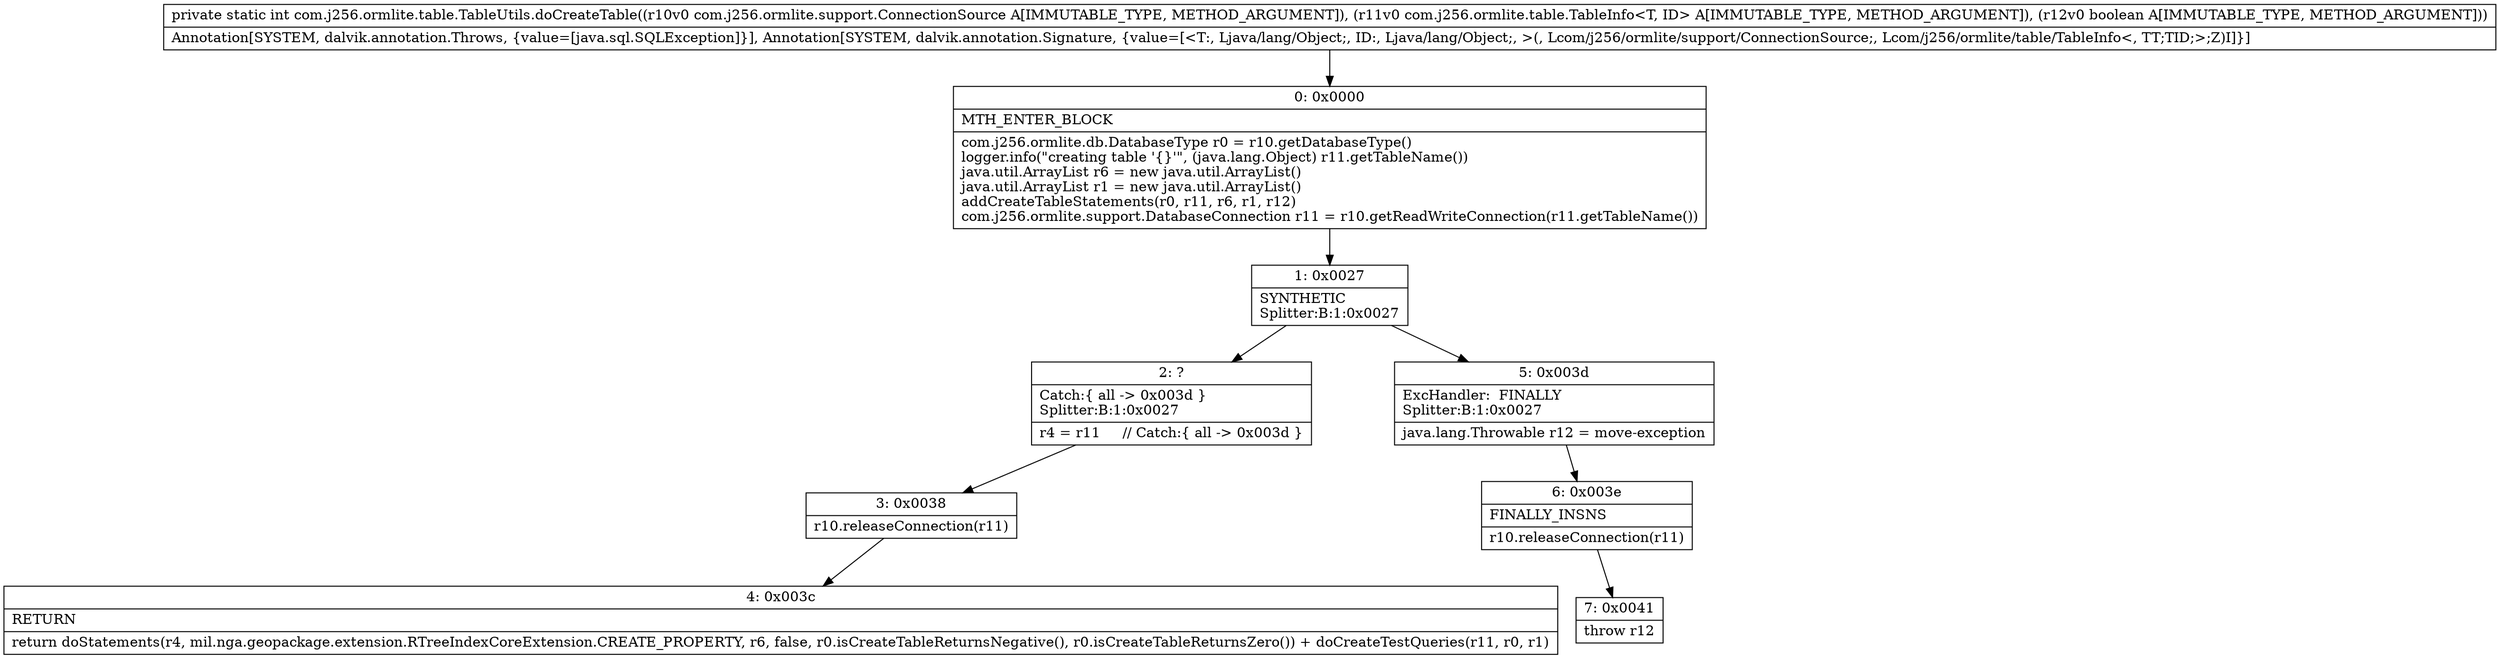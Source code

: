 digraph "CFG forcom.j256.ormlite.table.TableUtils.doCreateTable(Lcom\/j256\/ormlite\/support\/ConnectionSource;Lcom\/j256\/ormlite\/table\/TableInfo;Z)I" {
Node_0 [shape=record,label="{0\:\ 0x0000|MTH_ENTER_BLOCK\l|com.j256.ormlite.db.DatabaseType r0 = r10.getDatabaseType()\llogger.info(\"creating table '\{\}'\", (java.lang.Object) r11.getTableName())\ljava.util.ArrayList r6 = new java.util.ArrayList()\ljava.util.ArrayList r1 = new java.util.ArrayList()\laddCreateTableStatements(r0, r11, r6, r1, r12)\lcom.j256.ormlite.support.DatabaseConnection r11 = r10.getReadWriteConnection(r11.getTableName())\l}"];
Node_1 [shape=record,label="{1\:\ 0x0027|SYNTHETIC\lSplitter:B:1:0x0027\l}"];
Node_2 [shape=record,label="{2\:\ ?|Catch:\{ all \-\> 0x003d \}\lSplitter:B:1:0x0027\l|r4 = r11     \/\/ Catch:\{ all \-\> 0x003d \}\l}"];
Node_3 [shape=record,label="{3\:\ 0x0038|r10.releaseConnection(r11)\l}"];
Node_4 [shape=record,label="{4\:\ 0x003c|RETURN\l|return doStatements(r4, mil.nga.geopackage.extension.RTreeIndexCoreExtension.CREATE_PROPERTY, r6, false, r0.isCreateTableReturnsNegative(), r0.isCreateTableReturnsZero()) + doCreateTestQueries(r11, r0, r1)\l}"];
Node_5 [shape=record,label="{5\:\ 0x003d|ExcHandler:  FINALLY\lSplitter:B:1:0x0027\l|java.lang.Throwable r12 = move\-exception\l}"];
Node_6 [shape=record,label="{6\:\ 0x003e|FINALLY_INSNS\l|r10.releaseConnection(r11)\l}"];
Node_7 [shape=record,label="{7\:\ 0x0041|throw r12\l}"];
MethodNode[shape=record,label="{private static int com.j256.ormlite.table.TableUtils.doCreateTable((r10v0 com.j256.ormlite.support.ConnectionSource A[IMMUTABLE_TYPE, METHOD_ARGUMENT]), (r11v0 com.j256.ormlite.table.TableInfo\<T, ID\> A[IMMUTABLE_TYPE, METHOD_ARGUMENT]), (r12v0 boolean A[IMMUTABLE_TYPE, METHOD_ARGUMENT]))  | Annotation[SYSTEM, dalvik.annotation.Throws, \{value=[java.sql.SQLException]\}], Annotation[SYSTEM, dalvik.annotation.Signature, \{value=[\<T:, Ljava\/lang\/Object;, ID:, Ljava\/lang\/Object;, \>(, Lcom\/j256\/ormlite\/support\/ConnectionSource;, Lcom\/j256\/ormlite\/table\/TableInfo\<, TT;TID;\>;Z)I]\}]\l}"];
MethodNode -> Node_0;
Node_0 -> Node_1;
Node_1 -> Node_2;
Node_1 -> Node_5;
Node_2 -> Node_3;
Node_3 -> Node_4;
Node_5 -> Node_6;
Node_6 -> Node_7;
}

